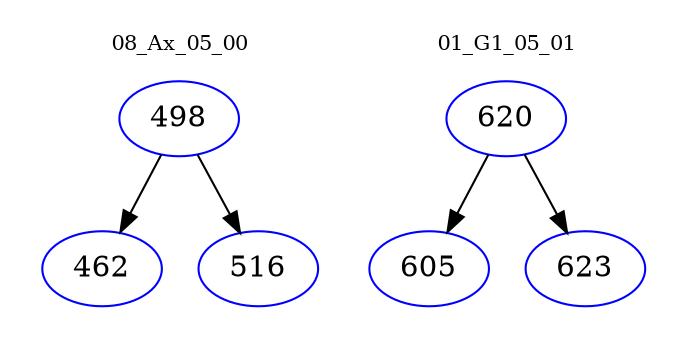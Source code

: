 digraph{
subgraph cluster_0 {
color = white
label = "08_Ax_05_00";
fontsize=10;
T0_498 [label="498", color="blue"]
T0_498 -> T0_462 [color="black"]
T0_462 [label="462", color="blue"]
T0_498 -> T0_516 [color="black"]
T0_516 [label="516", color="blue"]
}
subgraph cluster_1 {
color = white
label = "01_G1_05_01";
fontsize=10;
T1_620 [label="620", color="blue"]
T1_620 -> T1_605 [color="black"]
T1_605 [label="605", color="blue"]
T1_620 -> T1_623 [color="black"]
T1_623 [label="623", color="blue"]
}
}
